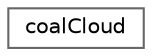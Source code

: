 digraph "Graphical Class Hierarchy"
{
 // LATEX_PDF_SIZE
  bgcolor="transparent";
  edge [fontname=Helvetica,fontsize=10,labelfontname=Helvetica,labelfontsize=10];
  node [fontname=Helvetica,fontsize=10,shape=box,height=0.2,width=0.4];
  rankdir="LR";
  Node0 [id="Node000000",label="coalCloud",height=0.2,width=0.4,color="grey40", fillcolor="white", style="filled",URL="$classFoam_1_1coalCloud.html",tooltip="Cloud class to introduce coal parcels."];
}
